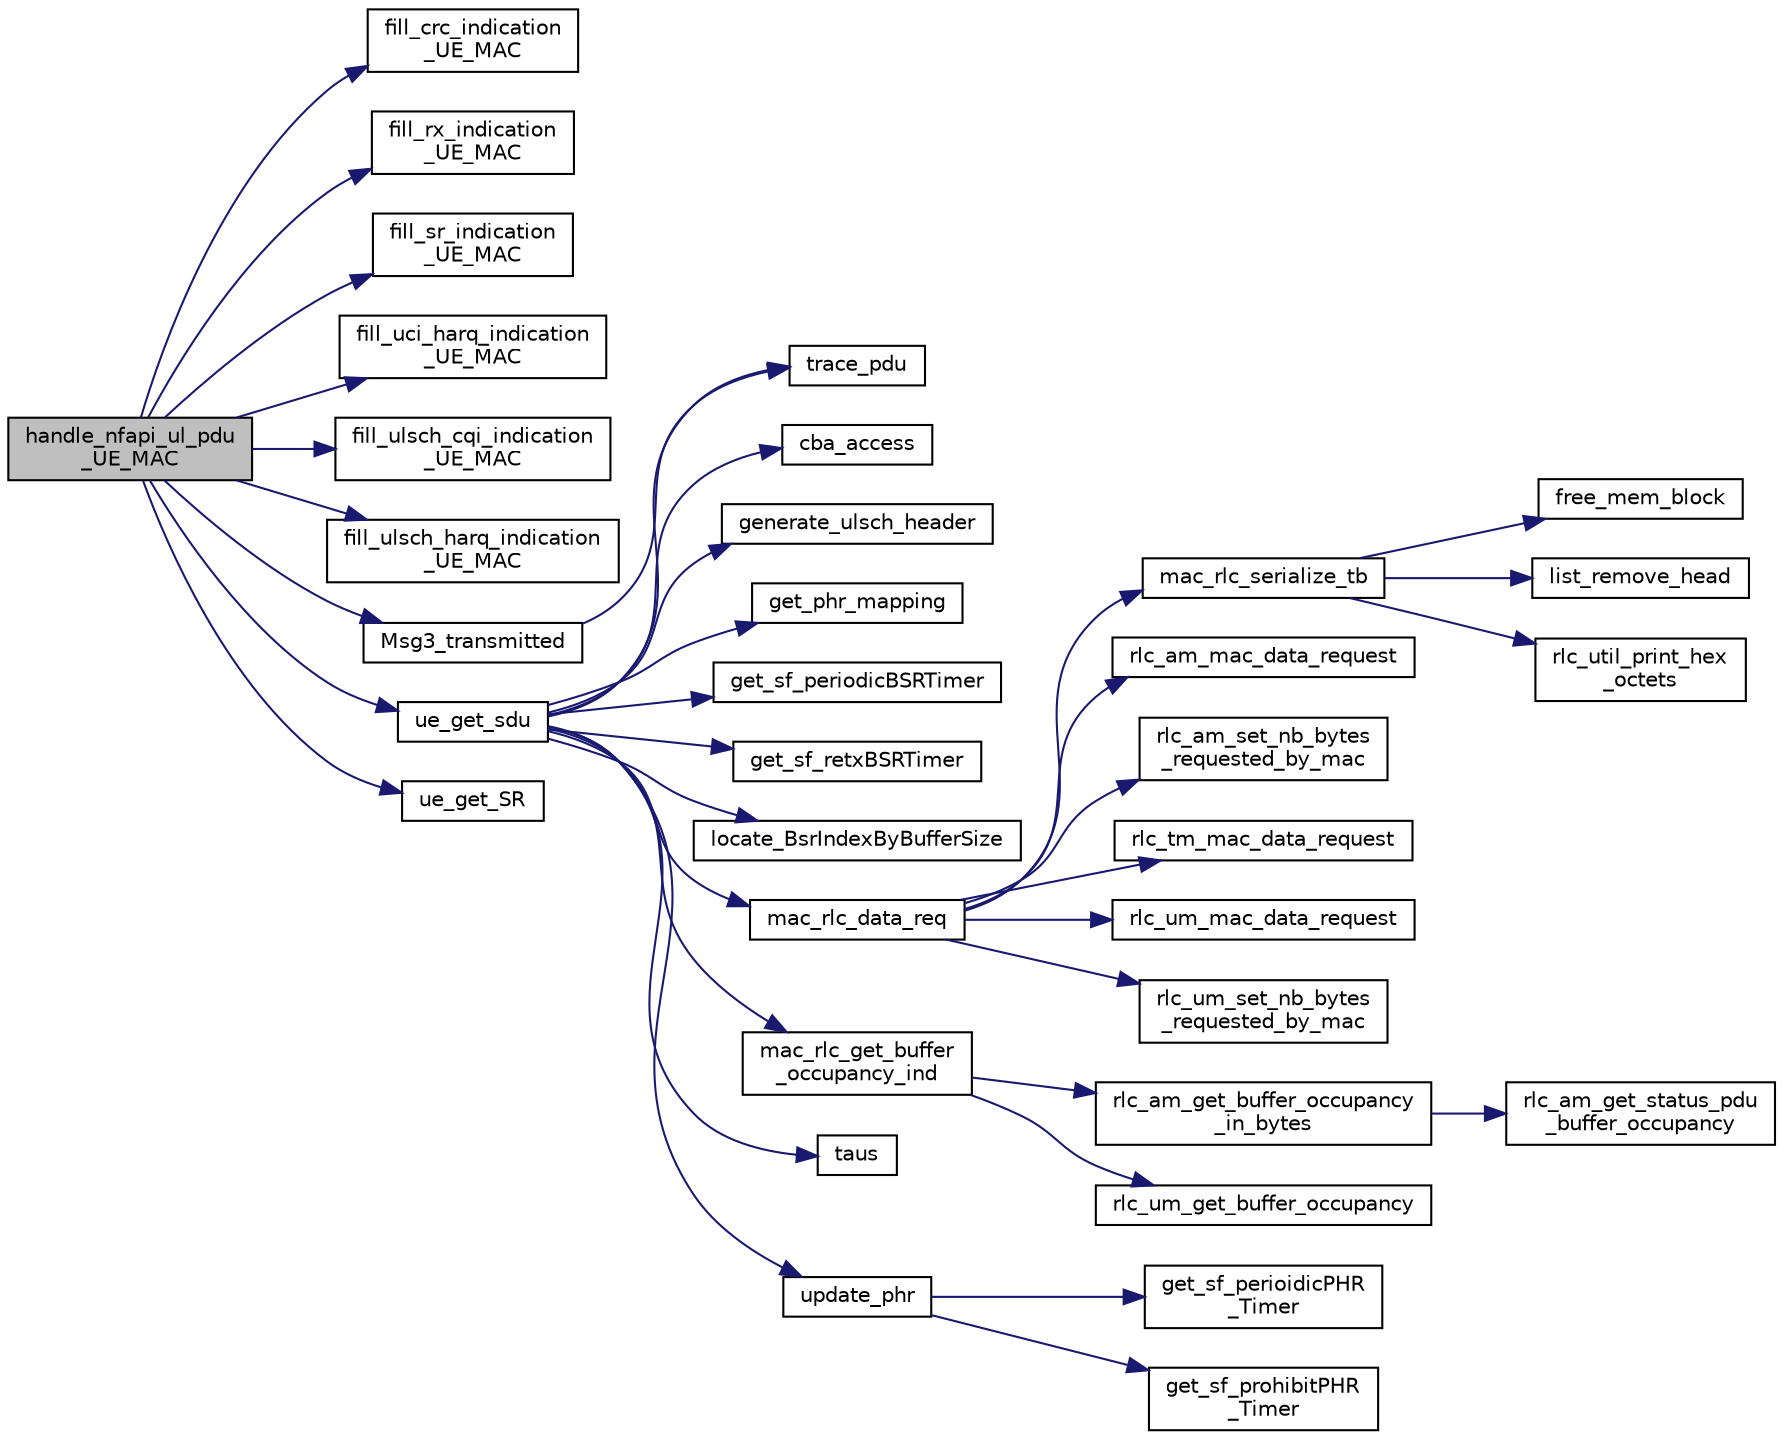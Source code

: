 digraph "handle_nfapi_ul_pdu_UE_MAC"
{
 // LATEX_PDF_SIZE
  edge [fontname="Helvetica",fontsize="10",labelfontname="Helvetica",labelfontsize="10"];
  node [fontname="Helvetica",fontsize="10",shape=record];
  rankdir="LR";
  Node1 [label="handle_nfapi_ul_pdu\l_UE_MAC",height=0.2,width=0.4,color="black", fillcolor="grey75", style="filled", fontcolor="black",tooltip=" "];
  Node1 -> Node2 [color="midnightblue",fontsize="10",style="solid",fontname="Helvetica"];
  Node2 [label="fill_crc_indication\l_UE_MAC",height=0.2,width=0.4,color="black", fillcolor="white", style="filled",URL="$phy__stub__UE_8c.html#a0083e0142718e84430944b683d8cd914",tooltip=" "];
  Node1 -> Node3 [color="midnightblue",fontsize="10",style="solid",fontname="Helvetica"];
  Node3 [label="fill_rx_indication\l_UE_MAC",height=0.2,width=0.4,color="black", fillcolor="white", style="filled",URL="$phy__stub__UE_8c.html#ac79cec9dd9a5b9a49c8c43c8a9b3092a",tooltip=" "];
  Node1 -> Node4 [color="midnightblue",fontsize="10",style="solid",fontname="Helvetica"];
  Node4 [label="fill_sr_indication\l_UE_MAC",height=0.2,width=0.4,color="black", fillcolor="white", style="filled",URL="$phy__stub__UE_8c.html#ab48523b1291b98e3acbf2716a6e1d12c",tooltip=" "];
  Node1 -> Node5 [color="midnightblue",fontsize="10",style="solid",fontname="Helvetica"];
  Node5 [label="fill_uci_harq_indication\l_UE_MAC",height=0.2,width=0.4,color="black", fillcolor="white", style="filled",URL="$phy__stub__UE_8c.html#a33beec0df350dd53effc69e2168fdbc1",tooltip=" "];
  Node1 -> Node6 [color="midnightblue",fontsize="10",style="solid",fontname="Helvetica"];
  Node6 [label="fill_ulsch_cqi_indication\l_UE_MAC",height=0.2,width=0.4,color="black", fillcolor="white", style="filled",URL="$phy__stub__UE_8c.html#afd296aa227b3f2b4cc4ffca905638db1",tooltip=" "];
  Node1 -> Node7 [color="midnightblue",fontsize="10",style="solid",fontname="Helvetica"];
  Node7 [label="fill_ulsch_harq_indication\l_UE_MAC",height=0.2,width=0.4,color="black", fillcolor="white", style="filled",URL="$phy__stub__UE_8c.html#a01446030fe8b773cdb35d07ea95beb75",tooltip=" "];
  Node1 -> Node8 [color="midnightblue",fontsize="10",style="solid",fontname="Helvetica"];
  Node8 [label="Msg3_transmitted",height=0.2,width=0.4,color="black", fillcolor="white", style="filled",URL="$group____mac.html#ga1f3b5ff9a560f6d81dc94115fe9bbf33",tooltip=" "];
  Node8 -> Node9 [color="midnightblue",fontsize="10",style="solid",fontname="Helvetica"];
  Node9 [label="trace_pdu",height=0.2,width=0.4,color="black", fillcolor="white", style="filled",URL="$group____oai.html#ga33d924a6f237550baee5d5048bd5c839",tooltip=" "];
  Node1 -> Node10 [color="midnightblue",fontsize="10",style="solid",fontname="Helvetica"];
  Node10 [label="ue_get_sdu",height=0.2,width=0.4,color="black", fillcolor="white", style="filled",URL="$group____mac.html#ga7dbf8e68b29a515ddd61e673b3e6b4a0",tooltip=" "];
  Node10 -> Node11 [color="midnightblue",fontsize="10",style="solid",fontname="Helvetica"];
  Node11 [label="cba_access",height=0.2,width=0.4,color="black", fillcolor="white", style="filled",URL="$group____mac.html#gab874070cdd54141f9bf88b41984c28c0",tooltip="determine whether to use cba resource to transmit or not"];
  Node10 -> Node12 [color="midnightblue",fontsize="10",style="solid",fontname="Helvetica"];
  Node12 [label="generate_ulsch_header",height=0.2,width=0.4,color="black", fillcolor="white", style="filled",URL="$group____mac.html#gaadee4cb8418dde9ed744fc370d77fadc",tooltip=" "];
  Node10 -> Node13 [color="midnightblue",fontsize="10",style="solid",fontname="Helvetica"];
  Node13 [label="get_phr_mapping",height=0.2,width=0.4,color="black", fillcolor="white", style="filled",URL="$group____mac.html#ga7308643ecb6c289ce59d0f20809dc5da",tooltip="get phr mapping as described in 36.313"];
  Node10 -> Node14 [color="midnightblue",fontsize="10",style="solid",fontname="Helvetica"];
  Node14 [label="get_sf_periodicBSRTimer",height=0.2,width=0.4,color="black", fillcolor="white", style="filled",URL="$group____mac.html#ga23f17994420c94c41ea993089ad9f65b",tooltip="get the number of subframe from the periodic BSR timer configured by the higher layers"];
  Node10 -> Node15 [color="midnightblue",fontsize="10",style="solid",fontname="Helvetica"];
  Node15 [label="get_sf_retxBSRTimer",height=0.2,width=0.4,color="black", fillcolor="white", style="filled",URL="$group____mac.html#ga9d02a11d6912c108d2355b8c9a828867",tooltip="get the number of subframe form the bucket size duration configured by the higher layer"];
  Node10 -> Node16 [color="midnightblue",fontsize="10",style="solid",fontname="Helvetica"];
  Node16 [label="locate_BsrIndexByBufferSize",height=0.2,width=0.4,color="black", fillcolor="white", style="filled",URL="$group____mac.html#ga4dab46b3b19835e358e4cf603f04a79f",tooltip=" "];
  Node10 -> Node17 [color="midnightblue",fontsize="10",style="solid",fontname="Helvetica"];
  Node17 [label="mac_rlc_data_req",height=0.2,width=0.4,color="black", fillcolor="white", style="filled",URL="$group__em.html#ga5bde199cb9915e86997f39fc5539065e",tooltip=" "];
  Node17 -> Node18 [color="midnightblue",fontsize="10",style="solid",fontname="Helvetica"];
  Node18 [label="mac_rlc_serialize_tb",height=0.2,width=0.4,color="black", fillcolor="white", style="filled",URL="$group__em.html#ga193605f70003c8515ed9f022cfac2015",tooltip="Serialize a list of transport blocks coming from RLC in order to be processed by MAC."];
  Node18 -> Node19 [color="midnightblue",fontsize="10",style="solid",fontname="Helvetica"];
  Node19 [label="free_mem_block",height=0.2,width=0.4,color="black", fillcolor="white", style="filled",URL="$mem__block_8c.html#a3465e37844438c1cc552c197a2cfbbfd",tooltip=" "];
  Node18 -> Node20 [color="midnightblue",fontsize="10",style="solid",fontname="Helvetica"];
  Node20 [label="list_remove_head",height=0.2,width=0.4,color="black", fillcolor="white", style="filled",URL="$list_8c.html#a68bb206a4e50e2f9f27ca4c051a84dc5",tooltip=" "];
  Node18 -> Node21 [color="midnightblue",fontsize="10",style="solid",fontname="Helvetica"];
  Node21 [label="rlc_util_print_hex\l_octets",height=0.2,width=0.4,color="black", fillcolor="white", style="filled",URL="$group__em.html#ga9080083e27a8fc3d61451b6d4d7c8f3b",tooltip=" "];
  Node17 -> Node22 [color="midnightblue",fontsize="10",style="solid",fontname="Helvetica"];
  Node22 [label="rlc_am_mac_data_request",height=0.2,width=0.4,color="black", fillcolor="white", style="filled",URL="$group__em.html#ga6f2739955f3e6abe518d31824876ca98",tooltip="Gives PDUs to lower layer MAC."];
  Node17 -> Node23 [color="midnightblue",fontsize="10",style="solid",fontname="Helvetica"];
  Node23 [label="rlc_am_set_nb_bytes\l_requested_by_mac",height=0.2,width=0.4,color="black", fillcolor="white", style="filled",URL="$group__em.html#gab6b2d96761351ad26b7334b15994a671",tooltip="Set available TBS for RLC Tx just before am_mac_data_request. Used for UE only."];
  Node17 -> Node24 [color="midnightblue",fontsize="10",style="solid",fontname="Helvetica"];
  Node24 [label="rlc_tm_mac_data_request",height=0.2,width=0.4,color="black", fillcolor="white", style="filled",URL="$group__em.html#ga26c5517f197b5c01886d841c506e6c96",tooltip="Gives PDUs to lower layer MAC."];
  Node17 -> Node25 [color="midnightblue",fontsize="10",style="solid",fontname="Helvetica"];
  Node25 [label="rlc_um_mac_data_request",height=0.2,width=0.4,color="black", fillcolor="white", style="filled",URL="$group__em.html#ga8ba463e8b0085109257c0b4665821295",tooltip=" "];
  Node17 -> Node26 [color="midnightblue",fontsize="10",style="solid",fontname="Helvetica"];
  Node26 [label="rlc_um_set_nb_bytes\l_requested_by_mac",height=0.2,width=0.4,color="black", fillcolor="white", style="filled",URL="$group__em.html#ga1c496e79d4408b04297c4518771096f0",tooltip=" "];
  Node10 -> Node27 [color="midnightblue",fontsize="10",style="solid",fontname="Helvetica"];
  Node27 [label="mac_rlc_get_buffer\l_occupancy_ind",height=0.2,width=0.4,color="black", fillcolor="white", style="filled",URL="$group__em.html#gabad49b1ffc342176d2b2b6ad25ed1c78",tooltip="Interface with MAC layer, UE only: request and get the number of bytes scheduled for transmission by ..."];
  Node27 -> Node28 [color="midnightblue",fontsize="10",style="solid",fontname="Helvetica"];
  Node28 [label="rlc_am_get_buffer_occupancy\l_in_bytes",height=0.2,width=0.4,color="black", fillcolor="white", style="filled",URL="$group__em.html#ga4296138b0997f8385eaed01ed2438f2a",tooltip="Get Tx Buffer Occupancy."];
  Node28 -> Node29 [color="midnightblue",fontsize="10",style="solid",fontname="Helvetica"];
  Node29 [label="rlc_am_get_status_pdu\l_buffer_occupancy",height=0.2,width=0.4,color="black", fillcolor="white", style="filled",URL="$rlc__am_8c.html#abcba7cf1c91351218dfc389c3bb8a338",tooltip=" "];
  Node27 -> Node30 [color="midnightblue",fontsize="10",style="solid",fontname="Helvetica"];
  Node30 [label="rlc_um_get_buffer_occupancy",height=0.2,width=0.4,color="black", fillcolor="white", style="filled",URL="$group__em.html#ga65504cb42108b8a9d742b56427971709",tooltip="Gets Tx Buffer Occupancy."];
  Node10 -> Node31 [color="midnightblue",fontsize="10",style="solid",fontname="Helvetica"];
  Node31 [label="taus",height=0.2,width=0.4,color="black", fillcolor="white", style="filled",URL="$oml_8h.html#a362f00415eaebca7255f9c4d08bd9fd6",tooltip="compute random number"];
  Node10 -> Node9 [color="midnightblue",fontsize="10",style="solid",fontname="Helvetica"];
  Node10 -> Node32 [color="midnightblue",fontsize="10",style="solid",fontname="Helvetica"];
  Node32 [label="update_phr",height=0.2,width=0.4,color="black", fillcolor="white", style="filled",URL="$group____mac.html#gaa491497c454720592707bca5e2481fc8",tooltip=" "];
  Node32 -> Node33 [color="midnightblue",fontsize="10",style="solid",fontname="Helvetica"];
  Node33 [label="get_sf_perioidicPHR\l_Timer",height=0.2,width=0.4,color="black", fillcolor="white", style="filled",URL="$group____mac.html#gad66af9ea051d9714c152c74168103142",tooltip="get the number of subframe form the periodic PHR timer configured by the higher layer"];
  Node32 -> Node34 [color="midnightblue",fontsize="10",style="solid",fontname="Helvetica"];
  Node34 [label="get_sf_prohibitPHR\l_Timer",height=0.2,width=0.4,color="black", fillcolor="white", style="filled",URL="$group____mac.html#ga933ccf9b77944c58de0bfea4db388d95",tooltip="get the number of subframe form the prohibit PHR duration configured by the higher layer"];
  Node1 -> Node35 [color="midnightblue",fontsize="10",style="solid",fontname="Helvetica"];
  Node35 [label="ue_get_SR",height=0.2,width=0.4,color="black", fillcolor="white", style="filled",URL="$group____mac.html#gac7f27d7546c6d5cf3a1a23abbba264fe",tooltip=" "];
}
